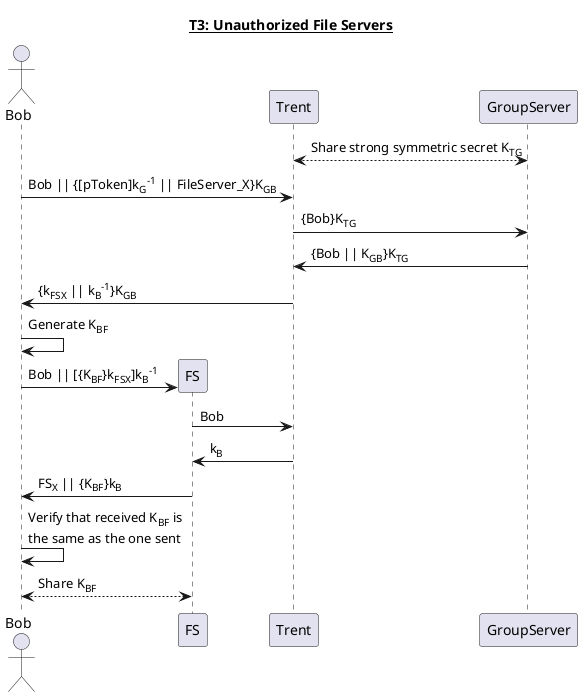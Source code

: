 @startuml
title __T3: Unauthorized File Servers__
actor Bob
participant FS
participant Trent
participant GroupServer

GroupServer <--> Trent: Share strong symmetric secret K<sub>TG</sub>
Bob -> Trent: Bob || {[pToken]k<sub>G</sub><sup>-1</sup> || FileServer_X}K<sub>GB</sub>
Trent -> GroupServer: {Bob}K<sub>TG</sub>
GroupServer -> Trent: {Bob || K<sub>GB</sub>}K<sub>TG</sub>
Trent -> Bob: {k<sub>FSX</sub> || k<sub>B</sub><sup>-1</sup>}K<sub>GB</sub>

Bob -> Bob: Generate K<sub>BF</sub>
create FS
Bob -> FS: Bob || [{K<sub>BF</sub>}k<sub>FSX</sub>]k<sub>B</sub><sup>-1</sup>
FS -> Trent: Bob
Trent -> FS: k<sub>B</sub>
FS -> Bob: FS<sub>X</sub> || {K<sub>BF</sub>}k<sub>B</sub>
Bob -> Bob: Verify that received K<sub>BF</sub> is \nthe same as the one sent

Bob <--> FS: Share K<sub>BF</sub>
@enduml